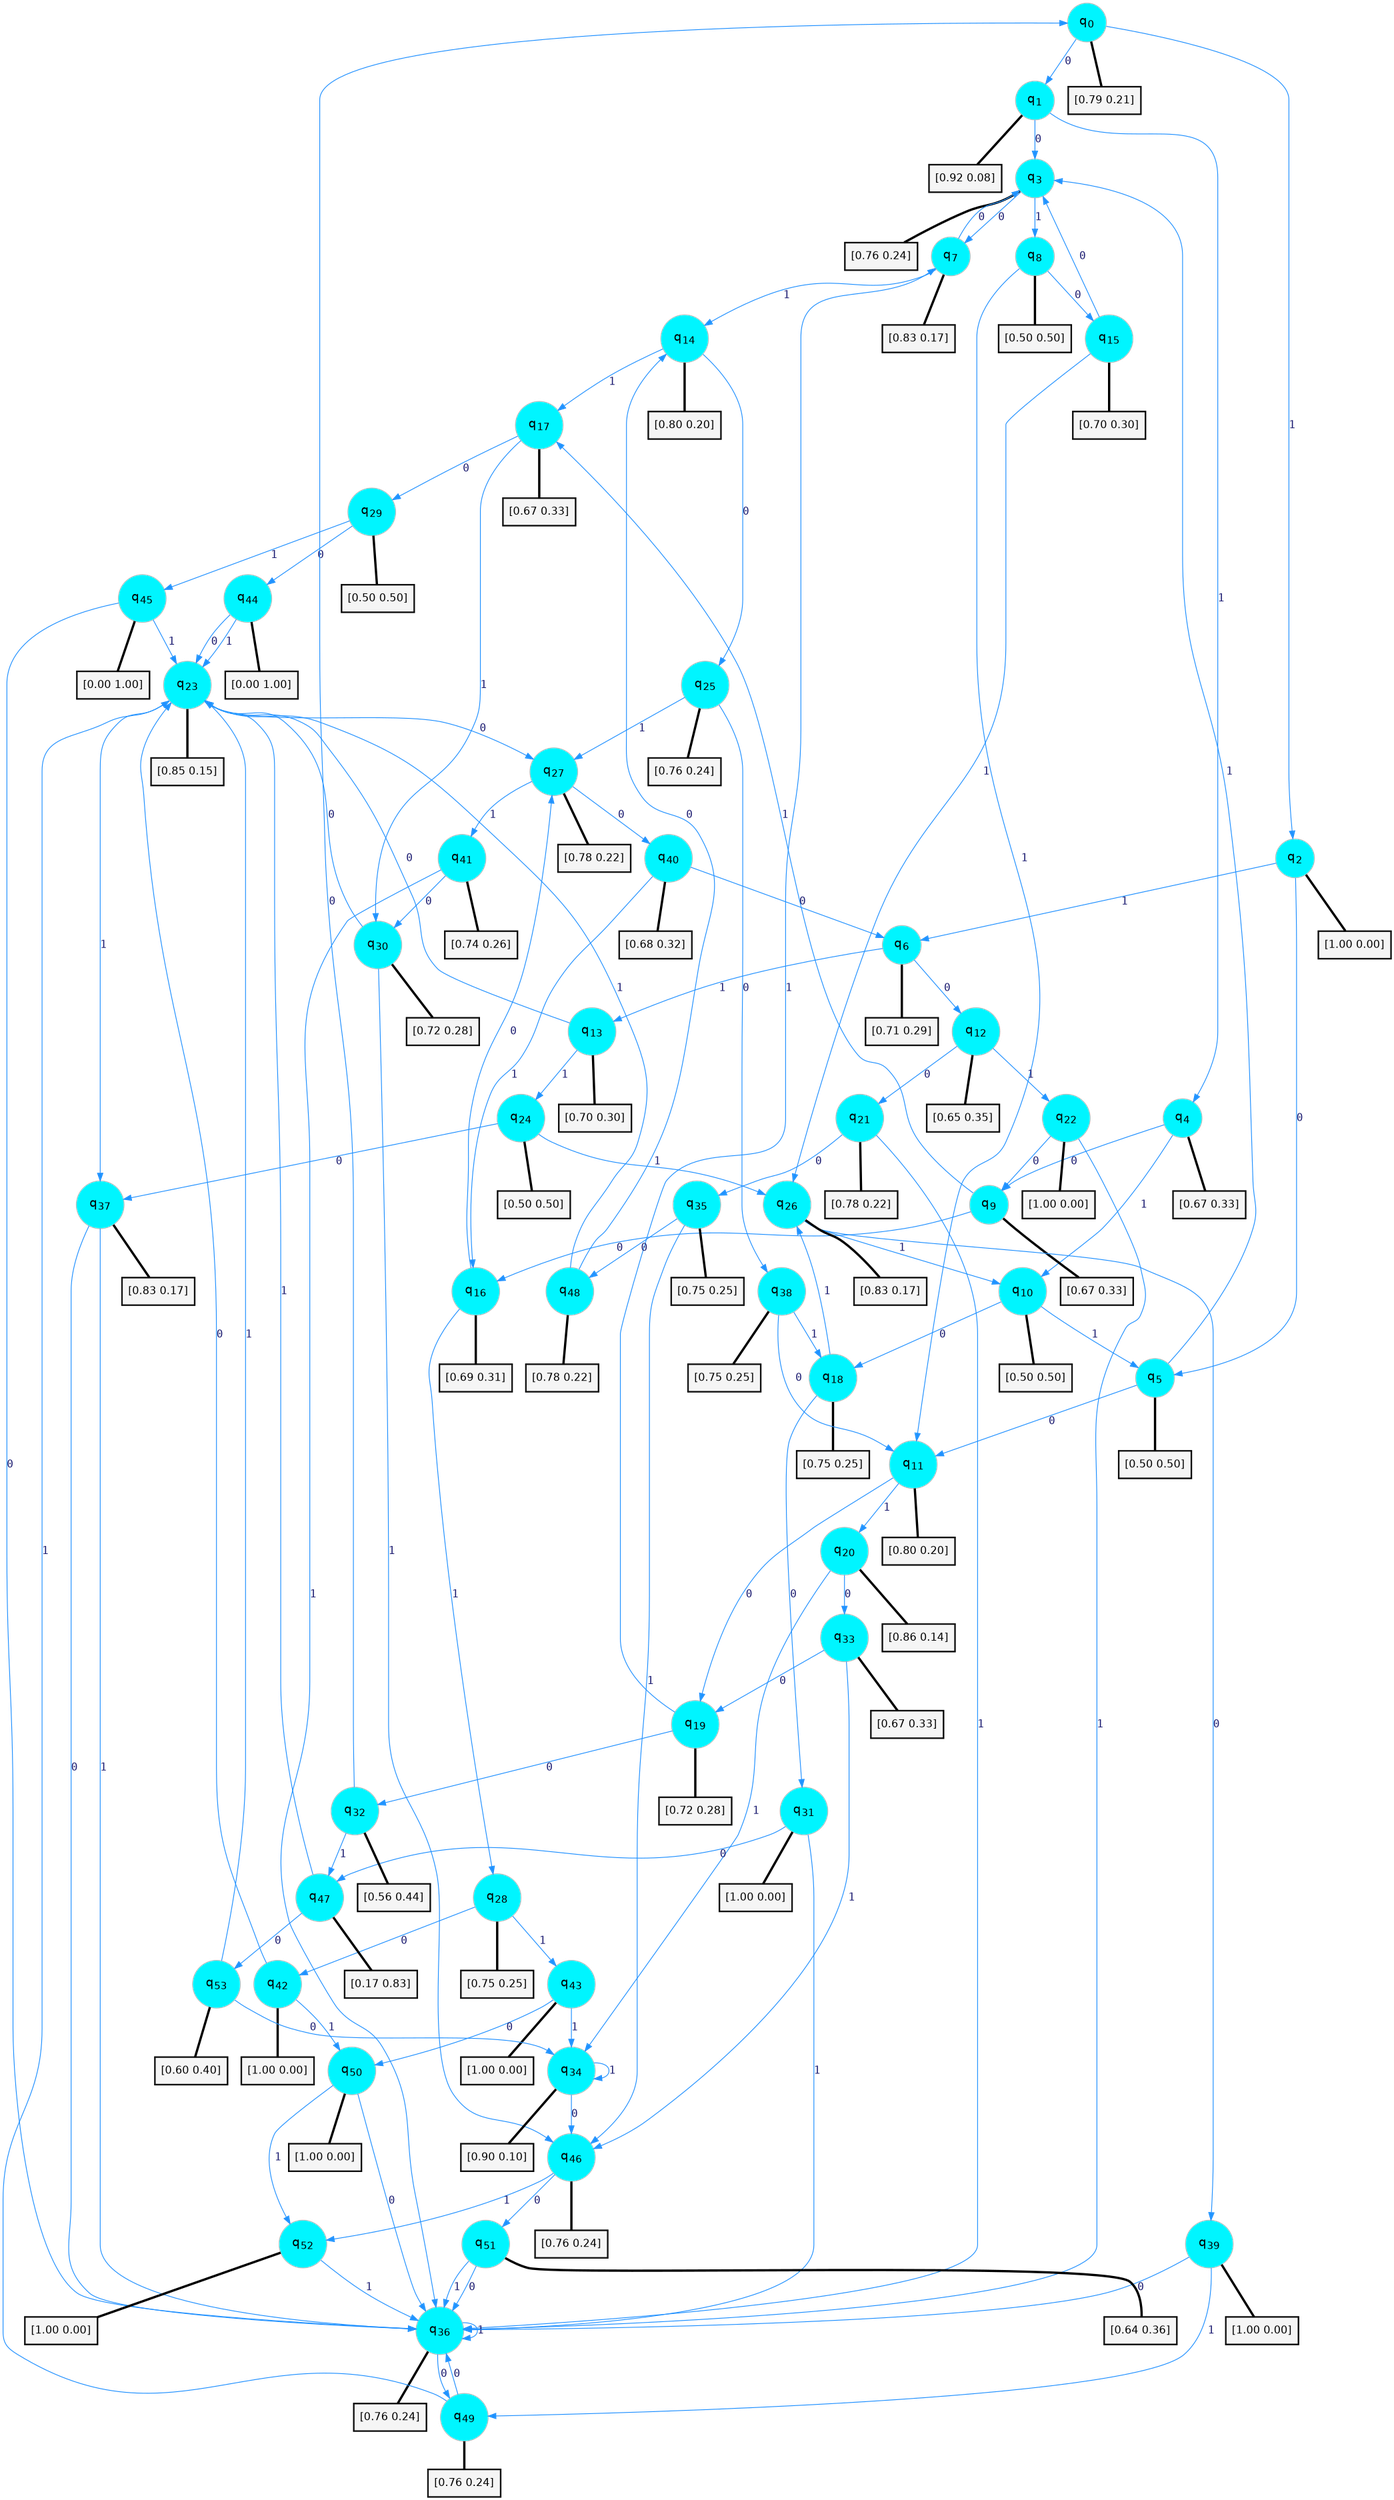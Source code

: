 digraph G {
graph [
bgcolor=transparent, dpi=300, rankdir=TD, size="40,25"];
node [
color=gray, fillcolor=turquoise1, fontcolor=black, fontname=Helvetica, fontsize=16, fontweight=bold, shape=circle, style=filled];
edge [
arrowsize=1, color=dodgerblue1, fontcolor=midnightblue, fontname=courier, fontweight=bold, penwidth=1, style=solid, weight=20];
0[label=<q<SUB>0</SUB>>];
1[label=<q<SUB>1</SUB>>];
2[label=<q<SUB>2</SUB>>];
3[label=<q<SUB>3</SUB>>];
4[label=<q<SUB>4</SUB>>];
5[label=<q<SUB>5</SUB>>];
6[label=<q<SUB>6</SUB>>];
7[label=<q<SUB>7</SUB>>];
8[label=<q<SUB>8</SUB>>];
9[label=<q<SUB>9</SUB>>];
10[label=<q<SUB>10</SUB>>];
11[label=<q<SUB>11</SUB>>];
12[label=<q<SUB>12</SUB>>];
13[label=<q<SUB>13</SUB>>];
14[label=<q<SUB>14</SUB>>];
15[label=<q<SUB>15</SUB>>];
16[label=<q<SUB>16</SUB>>];
17[label=<q<SUB>17</SUB>>];
18[label=<q<SUB>18</SUB>>];
19[label=<q<SUB>19</SUB>>];
20[label=<q<SUB>20</SUB>>];
21[label=<q<SUB>21</SUB>>];
22[label=<q<SUB>22</SUB>>];
23[label=<q<SUB>23</SUB>>];
24[label=<q<SUB>24</SUB>>];
25[label=<q<SUB>25</SUB>>];
26[label=<q<SUB>26</SUB>>];
27[label=<q<SUB>27</SUB>>];
28[label=<q<SUB>28</SUB>>];
29[label=<q<SUB>29</SUB>>];
30[label=<q<SUB>30</SUB>>];
31[label=<q<SUB>31</SUB>>];
32[label=<q<SUB>32</SUB>>];
33[label=<q<SUB>33</SUB>>];
34[label=<q<SUB>34</SUB>>];
35[label=<q<SUB>35</SUB>>];
36[label=<q<SUB>36</SUB>>];
37[label=<q<SUB>37</SUB>>];
38[label=<q<SUB>38</SUB>>];
39[label=<q<SUB>39</SUB>>];
40[label=<q<SUB>40</SUB>>];
41[label=<q<SUB>41</SUB>>];
42[label=<q<SUB>42</SUB>>];
43[label=<q<SUB>43</SUB>>];
44[label=<q<SUB>44</SUB>>];
45[label=<q<SUB>45</SUB>>];
46[label=<q<SUB>46</SUB>>];
47[label=<q<SUB>47</SUB>>];
48[label=<q<SUB>48</SUB>>];
49[label=<q<SUB>49</SUB>>];
50[label=<q<SUB>50</SUB>>];
51[label=<q<SUB>51</SUB>>];
52[label=<q<SUB>52</SUB>>];
53[label=<q<SUB>53</SUB>>];
54[label="[0.79 0.21]", shape=box,fontcolor=black, fontname=Helvetica, fontsize=14, penwidth=2, fillcolor=whitesmoke,color=black];
55[label="[0.92 0.08]", shape=box,fontcolor=black, fontname=Helvetica, fontsize=14, penwidth=2, fillcolor=whitesmoke,color=black];
56[label="[1.00 0.00]", shape=box,fontcolor=black, fontname=Helvetica, fontsize=14, penwidth=2, fillcolor=whitesmoke,color=black];
57[label="[0.76 0.24]", shape=box,fontcolor=black, fontname=Helvetica, fontsize=14, penwidth=2, fillcolor=whitesmoke,color=black];
58[label="[0.67 0.33]", shape=box,fontcolor=black, fontname=Helvetica, fontsize=14, penwidth=2, fillcolor=whitesmoke,color=black];
59[label="[0.50 0.50]", shape=box,fontcolor=black, fontname=Helvetica, fontsize=14, penwidth=2, fillcolor=whitesmoke,color=black];
60[label="[0.71 0.29]", shape=box,fontcolor=black, fontname=Helvetica, fontsize=14, penwidth=2, fillcolor=whitesmoke,color=black];
61[label="[0.83 0.17]", shape=box,fontcolor=black, fontname=Helvetica, fontsize=14, penwidth=2, fillcolor=whitesmoke,color=black];
62[label="[0.50 0.50]", shape=box,fontcolor=black, fontname=Helvetica, fontsize=14, penwidth=2, fillcolor=whitesmoke,color=black];
63[label="[0.67 0.33]", shape=box,fontcolor=black, fontname=Helvetica, fontsize=14, penwidth=2, fillcolor=whitesmoke,color=black];
64[label="[0.50 0.50]", shape=box,fontcolor=black, fontname=Helvetica, fontsize=14, penwidth=2, fillcolor=whitesmoke,color=black];
65[label="[0.80 0.20]", shape=box,fontcolor=black, fontname=Helvetica, fontsize=14, penwidth=2, fillcolor=whitesmoke,color=black];
66[label="[0.65 0.35]", shape=box,fontcolor=black, fontname=Helvetica, fontsize=14, penwidth=2, fillcolor=whitesmoke,color=black];
67[label="[0.70 0.30]", shape=box,fontcolor=black, fontname=Helvetica, fontsize=14, penwidth=2, fillcolor=whitesmoke,color=black];
68[label="[0.80 0.20]", shape=box,fontcolor=black, fontname=Helvetica, fontsize=14, penwidth=2, fillcolor=whitesmoke,color=black];
69[label="[0.70 0.30]", shape=box,fontcolor=black, fontname=Helvetica, fontsize=14, penwidth=2, fillcolor=whitesmoke,color=black];
70[label="[0.69 0.31]", shape=box,fontcolor=black, fontname=Helvetica, fontsize=14, penwidth=2, fillcolor=whitesmoke,color=black];
71[label="[0.67 0.33]", shape=box,fontcolor=black, fontname=Helvetica, fontsize=14, penwidth=2, fillcolor=whitesmoke,color=black];
72[label="[0.75 0.25]", shape=box,fontcolor=black, fontname=Helvetica, fontsize=14, penwidth=2, fillcolor=whitesmoke,color=black];
73[label="[0.72 0.28]", shape=box,fontcolor=black, fontname=Helvetica, fontsize=14, penwidth=2, fillcolor=whitesmoke,color=black];
74[label="[0.86 0.14]", shape=box,fontcolor=black, fontname=Helvetica, fontsize=14, penwidth=2, fillcolor=whitesmoke,color=black];
75[label="[0.78 0.22]", shape=box,fontcolor=black, fontname=Helvetica, fontsize=14, penwidth=2, fillcolor=whitesmoke,color=black];
76[label="[1.00 0.00]", shape=box,fontcolor=black, fontname=Helvetica, fontsize=14, penwidth=2, fillcolor=whitesmoke,color=black];
77[label="[0.85 0.15]", shape=box,fontcolor=black, fontname=Helvetica, fontsize=14, penwidth=2, fillcolor=whitesmoke,color=black];
78[label="[0.50 0.50]", shape=box,fontcolor=black, fontname=Helvetica, fontsize=14, penwidth=2, fillcolor=whitesmoke,color=black];
79[label="[0.76 0.24]", shape=box,fontcolor=black, fontname=Helvetica, fontsize=14, penwidth=2, fillcolor=whitesmoke,color=black];
80[label="[0.83 0.17]", shape=box,fontcolor=black, fontname=Helvetica, fontsize=14, penwidth=2, fillcolor=whitesmoke,color=black];
81[label="[0.78 0.22]", shape=box,fontcolor=black, fontname=Helvetica, fontsize=14, penwidth=2, fillcolor=whitesmoke,color=black];
82[label="[0.75 0.25]", shape=box,fontcolor=black, fontname=Helvetica, fontsize=14, penwidth=2, fillcolor=whitesmoke,color=black];
83[label="[0.50 0.50]", shape=box,fontcolor=black, fontname=Helvetica, fontsize=14, penwidth=2, fillcolor=whitesmoke,color=black];
84[label="[0.72 0.28]", shape=box,fontcolor=black, fontname=Helvetica, fontsize=14, penwidth=2, fillcolor=whitesmoke,color=black];
85[label="[1.00 0.00]", shape=box,fontcolor=black, fontname=Helvetica, fontsize=14, penwidth=2, fillcolor=whitesmoke,color=black];
86[label="[0.56 0.44]", shape=box,fontcolor=black, fontname=Helvetica, fontsize=14, penwidth=2, fillcolor=whitesmoke,color=black];
87[label="[0.67 0.33]", shape=box,fontcolor=black, fontname=Helvetica, fontsize=14, penwidth=2, fillcolor=whitesmoke,color=black];
88[label="[0.90 0.10]", shape=box,fontcolor=black, fontname=Helvetica, fontsize=14, penwidth=2, fillcolor=whitesmoke,color=black];
89[label="[0.75 0.25]", shape=box,fontcolor=black, fontname=Helvetica, fontsize=14, penwidth=2, fillcolor=whitesmoke,color=black];
90[label="[0.76 0.24]", shape=box,fontcolor=black, fontname=Helvetica, fontsize=14, penwidth=2, fillcolor=whitesmoke,color=black];
91[label="[0.83 0.17]", shape=box,fontcolor=black, fontname=Helvetica, fontsize=14, penwidth=2, fillcolor=whitesmoke,color=black];
92[label="[0.75 0.25]", shape=box,fontcolor=black, fontname=Helvetica, fontsize=14, penwidth=2, fillcolor=whitesmoke,color=black];
93[label="[1.00 0.00]", shape=box,fontcolor=black, fontname=Helvetica, fontsize=14, penwidth=2, fillcolor=whitesmoke,color=black];
94[label="[0.68 0.32]", shape=box,fontcolor=black, fontname=Helvetica, fontsize=14, penwidth=2, fillcolor=whitesmoke,color=black];
95[label="[0.74 0.26]", shape=box,fontcolor=black, fontname=Helvetica, fontsize=14, penwidth=2, fillcolor=whitesmoke,color=black];
96[label="[1.00 0.00]", shape=box,fontcolor=black, fontname=Helvetica, fontsize=14, penwidth=2, fillcolor=whitesmoke,color=black];
97[label="[1.00 0.00]", shape=box,fontcolor=black, fontname=Helvetica, fontsize=14, penwidth=2, fillcolor=whitesmoke,color=black];
98[label="[0.00 1.00]", shape=box,fontcolor=black, fontname=Helvetica, fontsize=14, penwidth=2, fillcolor=whitesmoke,color=black];
99[label="[0.00 1.00]", shape=box,fontcolor=black, fontname=Helvetica, fontsize=14, penwidth=2, fillcolor=whitesmoke,color=black];
100[label="[0.76 0.24]", shape=box,fontcolor=black, fontname=Helvetica, fontsize=14, penwidth=2, fillcolor=whitesmoke,color=black];
101[label="[0.17 0.83]", shape=box,fontcolor=black, fontname=Helvetica, fontsize=14, penwidth=2, fillcolor=whitesmoke,color=black];
102[label="[0.78 0.22]", shape=box,fontcolor=black, fontname=Helvetica, fontsize=14, penwidth=2, fillcolor=whitesmoke,color=black];
103[label="[0.76 0.24]", shape=box,fontcolor=black, fontname=Helvetica, fontsize=14, penwidth=2, fillcolor=whitesmoke,color=black];
104[label="[1.00 0.00]", shape=box,fontcolor=black, fontname=Helvetica, fontsize=14, penwidth=2, fillcolor=whitesmoke,color=black];
105[label="[0.64 0.36]", shape=box,fontcolor=black, fontname=Helvetica, fontsize=14, penwidth=2, fillcolor=whitesmoke,color=black];
106[label="[1.00 0.00]", shape=box,fontcolor=black, fontname=Helvetica, fontsize=14, penwidth=2, fillcolor=whitesmoke,color=black];
107[label="[0.60 0.40]", shape=box,fontcolor=black, fontname=Helvetica, fontsize=14, penwidth=2, fillcolor=whitesmoke,color=black];
0->1 [label=0];
0->2 [label=1];
0->54 [arrowhead=none, penwidth=3,color=black];
1->3 [label=0];
1->4 [label=1];
1->55 [arrowhead=none, penwidth=3,color=black];
2->5 [label=0];
2->6 [label=1];
2->56 [arrowhead=none, penwidth=3,color=black];
3->7 [label=0];
3->8 [label=1];
3->57 [arrowhead=none, penwidth=3,color=black];
4->9 [label=0];
4->10 [label=1];
4->58 [arrowhead=none, penwidth=3,color=black];
5->11 [label=0];
5->3 [label=1];
5->59 [arrowhead=none, penwidth=3,color=black];
6->12 [label=0];
6->13 [label=1];
6->60 [arrowhead=none, penwidth=3,color=black];
7->3 [label=0];
7->14 [label=1];
7->61 [arrowhead=none, penwidth=3,color=black];
8->15 [label=0];
8->11 [label=1];
8->62 [arrowhead=none, penwidth=3,color=black];
9->16 [label=0];
9->17 [label=1];
9->63 [arrowhead=none, penwidth=3,color=black];
10->18 [label=0];
10->5 [label=1];
10->64 [arrowhead=none, penwidth=3,color=black];
11->19 [label=0];
11->20 [label=1];
11->65 [arrowhead=none, penwidth=3,color=black];
12->21 [label=0];
12->22 [label=1];
12->66 [arrowhead=none, penwidth=3,color=black];
13->23 [label=0];
13->24 [label=1];
13->67 [arrowhead=none, penwidth=3,color=black];
14->25 [label=0];
14->17 [label=1];
14->68 [arrowhead=none, penwidth=3,color=black];
15->3 [label=0];
15->26 [label=1];
15->69 [arrowhead=none, penwidth=3,color=black];
16->27 [label=0];
16->28 [label=1];
16->70 [arrowhead=none, penwidth=3,color=black];
17->29 [label=0];
17->30 [label=1];
17->71 [arrowhead=none, penwidth=3,color=black];
18->31 [label=0];
18->26 [label=1];
18->72 [arrowhead=none, penwidth=3,color=black];
19->32 [label=0];
19->7 [label=1];
19->73 [arrowhead=none, penwidth=3,color=black];
20->33 [label=0];
20->34 [label=1];
20->74 [arrowhead=none, penwidth=3,color=black];
21->35 [label=0];
21->36 [label=1];
21->75 [arrowhead=none, penwidth=3,color=black];
22->9 [label=0];
22->36 [label=1];
22->76 [arrowhead=none, penwidth=3,color=black];
23->27 [label=0];
23->37 [label=1];
23->77 [arrowhead=none, penwidth=3,color=black];
24->37 [label=0];
24->26 [label=1];
24->78 [arrowhead=none, penwidth=3,color=black];
25->38 [label=0];
25->27 [label=1];
25->79 [arrowhead=none, penwidth=3,color=black];
26->39 [label=0];
26->10 [label=1];
26->80 [arrowhead=none, penwidth=3,color=black];
27->40 [label=0];
27->41 [label=1];
27->81 [arrowhead=none, penwidth=3,color=black];
28->42 [label=0];
28->43 [label=1];
28->82 [arrowhead=none, penwidth=3,color=black];
29->44 [label=0];
29->45 [label=1];
29->83 [arrowhead=none, penwidth=3,color=black];
30->23 [label=0];
30->46 [label=1];
30->84 [arrowhead=none, penwidth=3,color=black];
31->47 [label=0];
31->36 [label=1];
31->85 [arrowhead=none, penwidth=3,color=black];
32->0 [label=0];
32->47 [label=1];
32->86 [arrowhead=none, penwidth=3,color=black];
33->19 [label=0];
33->46 [label=1];
33->87 [arrowhead=none, penwidth=3,color=black];
34->46 [label=0];
34->34 [label=1];
34->88 [arrowhead=none, penwidth=3,color=black];
35->48 [label=0];
35->46 [label=1];
35->89 [arrowhead=none, penwidth=3,color=black];
36->49 [label=0];
36->36 [label=1];
36->90 [arrowhead=none, penwidth=3,color=black];
37->36 [label=0];
37->36 [label=1];
37->91 [arrowhead=none, penwidth=3,color=black];
38->11 [label=0];
38->18 [label=1];
38->92 [arrowhead=none, penwidth=3,color=black];
39->36 [label=0];
39->49 [label=1];
39->93 [arrowhead=none, penwidth=3,color=black];
40->6 [label=0];
40->16 [label=1];
40->94 [arrowhead=none, penwidth=3,color=black];
41->30 [label=0];
41->36 [label=1];
41->95 [arrowhead=none, penwidth=3,color=black];
42->23 [label=0];
42->50 [label=1];
42->96 [arrowhead=none, penwidth=3,color=black];
43->50 [label=0];
43->34 [label=1];
43->97 [arrowhead=none, penwidth=3,color=black];
44->23 [label=0];
44->23 [label=1];
44->98 [arrowhead=none, penwidth=3,color=black];
45->36 [label=0];
45->23 [label=1];
45->99 [arrowhead=none, penwidth=3,color=black];
46->51 [label=0];
46->52 [label=1];
46->100 [arrowhead=none, penwidth=3,color=black];
47->53 [label=0];
47->23 [label=1];
47->101 [arrowhead=none, penwidth=3,color=black];
48->14 [label=0];
48->23 [label=1];
48->102 [arrowhead=none, penwidth=3,color=black];
49->36 [label=0];
49->23 [label=1];
49->103 [arrowhead=none, penwidth=3,color=black];
50->36 [label=0];
50->52 [label=1];
50->104 [arrowhead=none, penwidth=3,color=black];
51->36 [label=0];
51->36 [label=1];
51->105 [arrowhead=none, penwidth=3,color=black];
52->36 [label=1];
52->106 [arrowhead=none, penwidth=3,color=black];
53->34 [label=0];
53->23 [label=1];
53->107 [arrowhead=none, penwidth=3,color=black];
}
